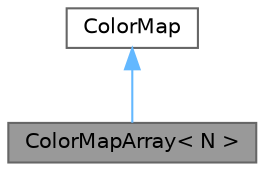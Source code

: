 digraph "ColorMapArray&lt; N &gt;"
{
 // LATEX_PDF_SIZE
  bgcolor="transparent";
  edge [fontname=Helvetica,fontsize=10,labelfontname=Helvetica,labelfontsize=10];
  node [fontname=Helvetica,fontsize=10,shape=box,height=0.2,width=0.4];
  Node1 [label="ColorMapArray\< N \>",height=0.2,width=0.4,color="gray40", fillcolor="grey60", style="filled", fontcolor="black",tooltip="Color Map Array."];
  Node2 -> Node1 [dir="back",color="steelblue1",style="solid"];
  Node2 [label="ColorMap",height=0.2,width=0.4,color="gray40", fillcolor="white", style="filled",URL="$class_color_map.html",tooltip="ColorMap interface."];
}
